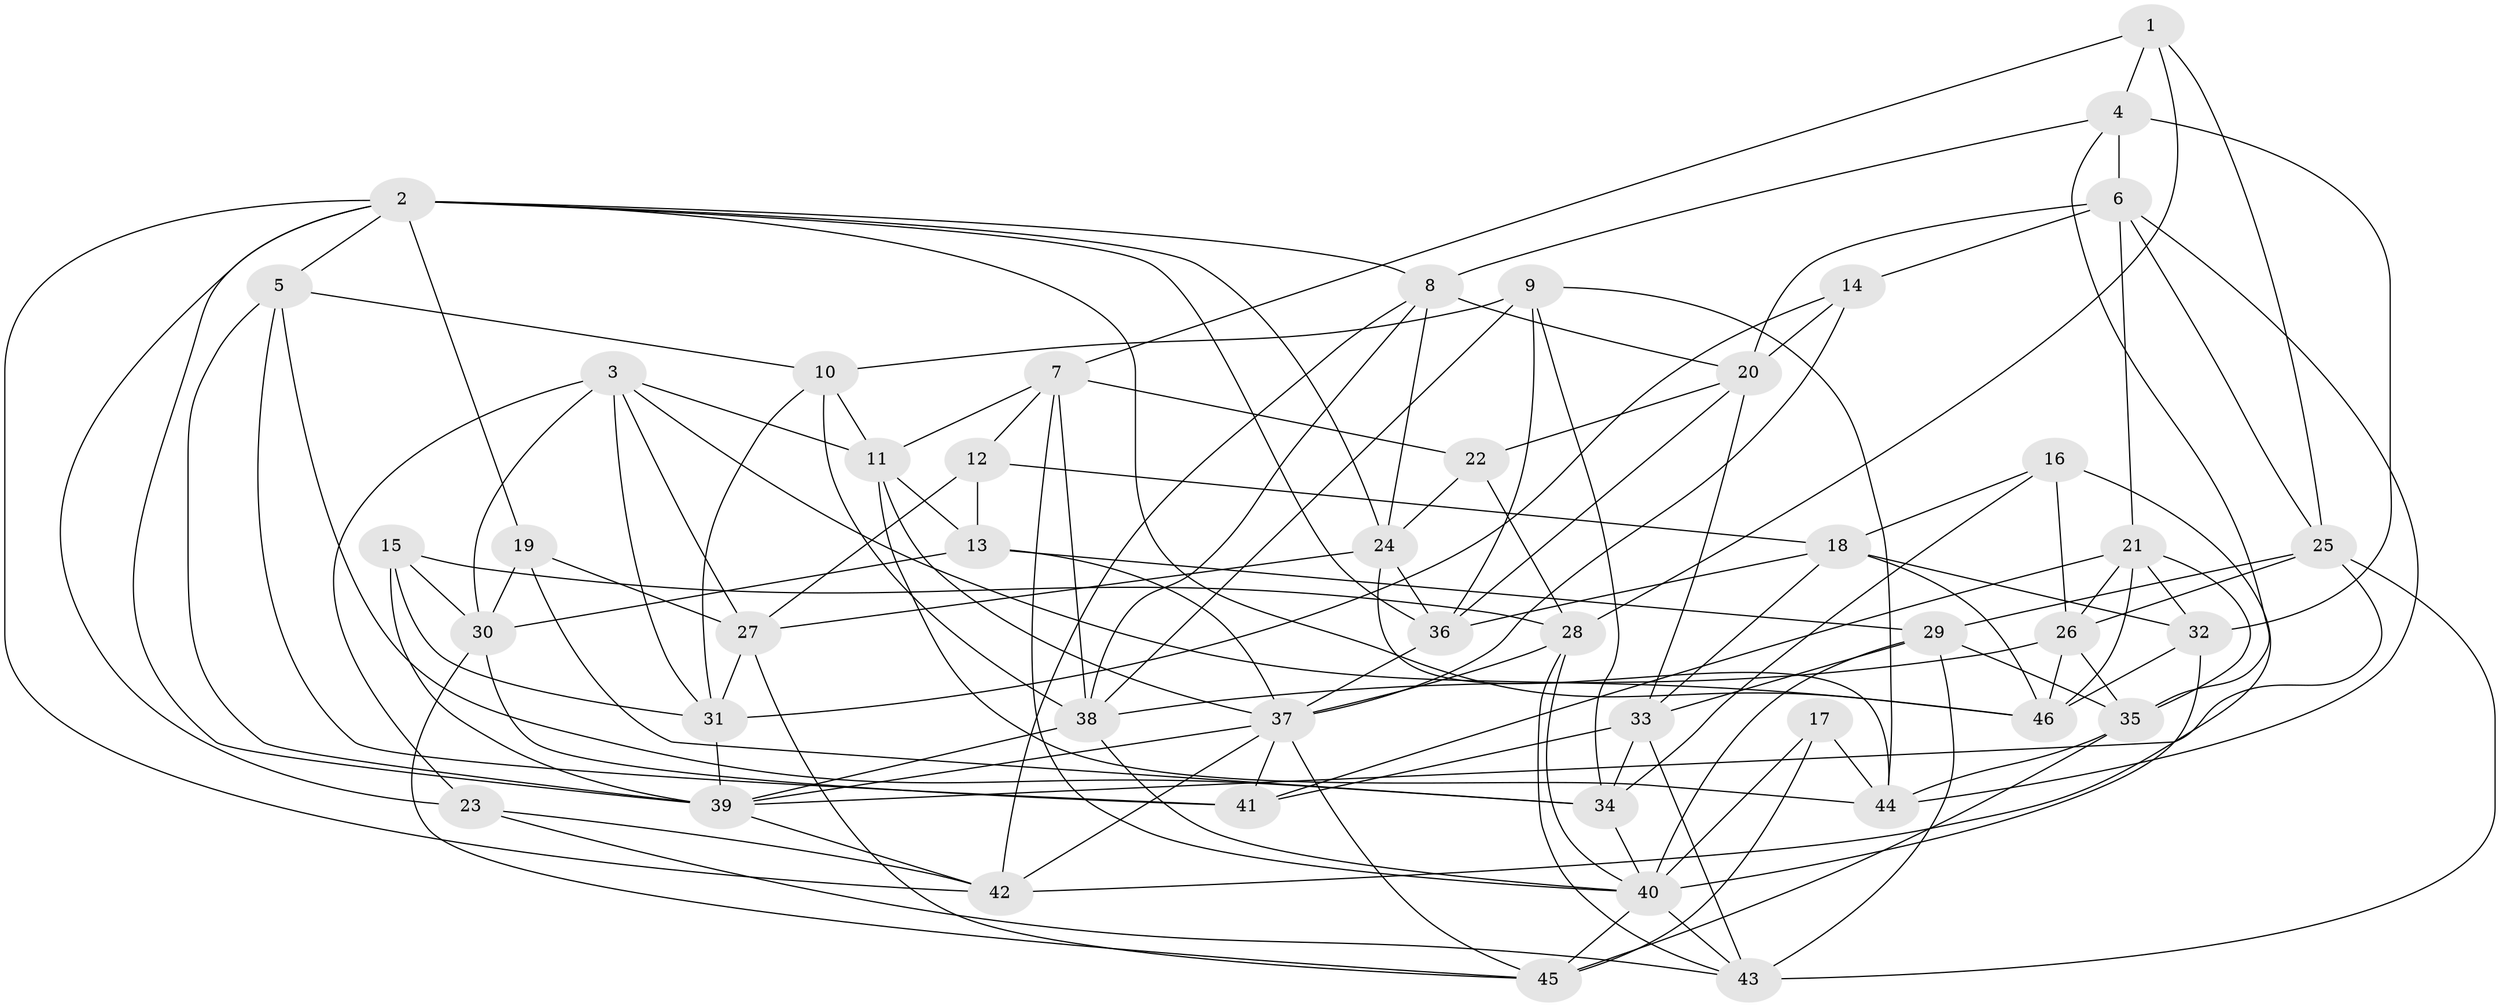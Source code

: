 // original degree distribution, {4: 1.0}
// Generated by graph-tools (version 1.1) at 2025/26/03/09/25 03:26:50]
// undirected, 46 vertices, 131 edges
graph export_dot {
graph [start="1"]
  node [color=gray90,style=filled];
  1;
  2;
  3;
  4;
  5;
  6;
  7;
  8;
  9;
  10;
  11;
  12;
  13;
  14;
  15;
  16;
  17;
  18;
  19;
  20;
  21;
  22;
  23;
  24;
  25;
  26;
  27;
  28;
  29;
  30;
  31;
  32;
  33;
  34;
  35;
  36;
  37;
  38;
  39;
  40;
  41;
  42;
  43;
  44;
  45;
  46;
  1 -- 4 [weight=1.0];
  1 -- 7 [weight=1.0];
  1 -- 25 [weight=1.0];
  1 -- 28 [weight=1.0];
  2 -- 5 [weight=1.0];
  2 -- 8 [weight=1.0];
  2 -- 19 [weight=1.0];
  2 -- 23 [weight=1.0];
  2 -- 24 [weight=1.0];
  2 -- 36 [weight=1.0];
  2 -- 39 [weight=2.0];
  2 -- 42 [weight=1.0];
  2 -- 46 [weight=1.0];
  3 -- 11 [weight=1.0];
  3 -- 23 [weight=1.0];
  3 -- 27 [weight=1.0];
  3 -- 30 [weight=1.0];
  3 -- 31 [weight=1.0];
  3 -- 46 [weight=1.0];
  4 -- 6 [weight=1.0];
  4 -- 8 [weight=1.0];
  4 -- 32 [weight=2.0];
  4 -- 35 [weight=1.0];
  5 -- 10 [weight=1.0];
  5 -- 34 [weight=1.0];
  5 -- 39 [weight=1.0];
  5 -- 41 [weight=2.0];
  6 -- 14 [weight=1.0];
  6 -- 20 [weight=1.0];
  6 -- 21 [weight=1.0];
  6 -- 25 [weight=1.0];
  6 -- 44 [weight=1.0];
  7 -- 11 [weight=1.0];
  7 -- 12 [weight=1.0];
  7 -- 22 [weight=1.0];
  7 -- 38 [weight=1.0];
  7 -- 40 [weight=1.0];
  8 -- 20 [weight=1.0];
  8 -- 24 [weight=1.0];
  8 -- 38 [weight=1.0];
  8 -- 42 [weight=1.0];
  9 -- 10 [weight=2.0];
  9 -- 34 [weight=1.0];
  9 -- 36 [weight=1.0];
  9 -- 38 [weight=1.0];
  9 -- 44 [weight=1.0];
  10 -- 11 [weight=1.0];
  10 -- 31 [weight=1.0];
  10 -- 38 [weight=1.0];
  11 -- 13 [weight=1.0];
  11 -- 37 [weight=1.0];
  11 -- 44 [weight=1.0];
  12 -- 13 [weight=1.0];
  12 -- 18 [weight=1.0];
  12 -- 27 [weight=1.0];
  13 -- 29 [weight=1.0];
  13 -- 30 [weight=1.0];
  13 -- 37 [weight=2.0];
  14 -- 20 [weight=1.0];
  14 -- 31 [weight=1.0];
  14 -- 37 [weight=1.0];
  15 -- 28 [weight=1.0];
  15 -- 30 [weight=1.0];
  15 -- 31 [weight=1.0];
  15 -- 39 [weight=1.0];
  16 -- 18 [weight=1.0];
  16 -- 26 [weight=1.0];
  16 -- 34 [weight=1.0];
  16 -- 42 [weight=1.0];
  17 -- 40 [weight=2.0];
  17 -- 44 [weight=1.0];
  17 -- 45 [weight=1.0];
  18 -- 32 [weight=1.0];
  18 -- 33 [weight=1.0];
  18 -- 36 [weight=1.0];
  18 -- 46 [weight=1.0];
  19 -- 27 [weight=1.0];
  19 -- 30 [weight=1.0];
  19 -- 34 [weight=1.0];
  20 -- 22 [weight=1.0];
  20 -- 33 [weight=1.0];
  20 -- 36 [weight=1.0];
  21 -- 26 [weight=1.0];
  21 -- 32 [weight=1.0];
  21 -- 35 [weight=1.0];
  21 -- 41 [weight=1.0];
  21 -- 46 [weight=1.0];
  22 -- 24 [weight=1.0];
  22 -- 28 [weight=1.0];
  23 -- 42 [weight=1.0];
  23 -- 43 [weight=1.0];
  24 -- 27 [weight=1.0];
  24 -- 36 [weight=1.0];
  24 -- 44 [weight=1.0];
  25 -- 26 [weight=1.0];
  25 -- 29 [weight=1.0];
  25 -- 39 [weight=1.0];
  25 -- 43 [weight=1.0];
  26 -- 35 [weight=1.0];
  26 -- 38 [weight=1.0];
  26 -- 46 [weight=1.0];
  27 -- 31 [weight=1.0];
  27 -- 45 [weight=1.0];
  28 -- 37 [weight=1.0];
  28 -- 40 [weight=1.0];
  28 -- 43 [weight=1.0];
  29 -- 33 [weight=1.0];
  29 -- 35 [weight=1.0];
  29 -- 40 [weight=1.0];
  29 -- 43 [weight=1.0];
  30 -- 41 [weight=1.0];
  30 -- 45 [weight=1.0];
  31 -- 39 [weight=1.0];
  32 -- 40 [weight=1.0];
  32 -- 46 [weight=1.0];
  33 -- 34 [weight=1.0];
  33 -- 41 [weight=1.0];
  33 -- 43 [weight=1.0];
  34 -- 40 [weight=1.0];
  35 -- 44 [weight=1.0];
  35 -- 45 [weight=1.0];
  36 -- 37 [weight=1.0];
  37 -- 39 [weight=1.0];
  37 -- 41 [weight=1.0];
  37 -- 42 [weight=1.0];
  37 -- 45 [weight=1.0];
  38 -- 39 [weight=2.0];
  38 -- 40 [weight=1.0];
  39 -- 42 [weight=1.0];
  40 -- 43 [weight=1.0];
  40 -- 45 [weight=1.0];
}
